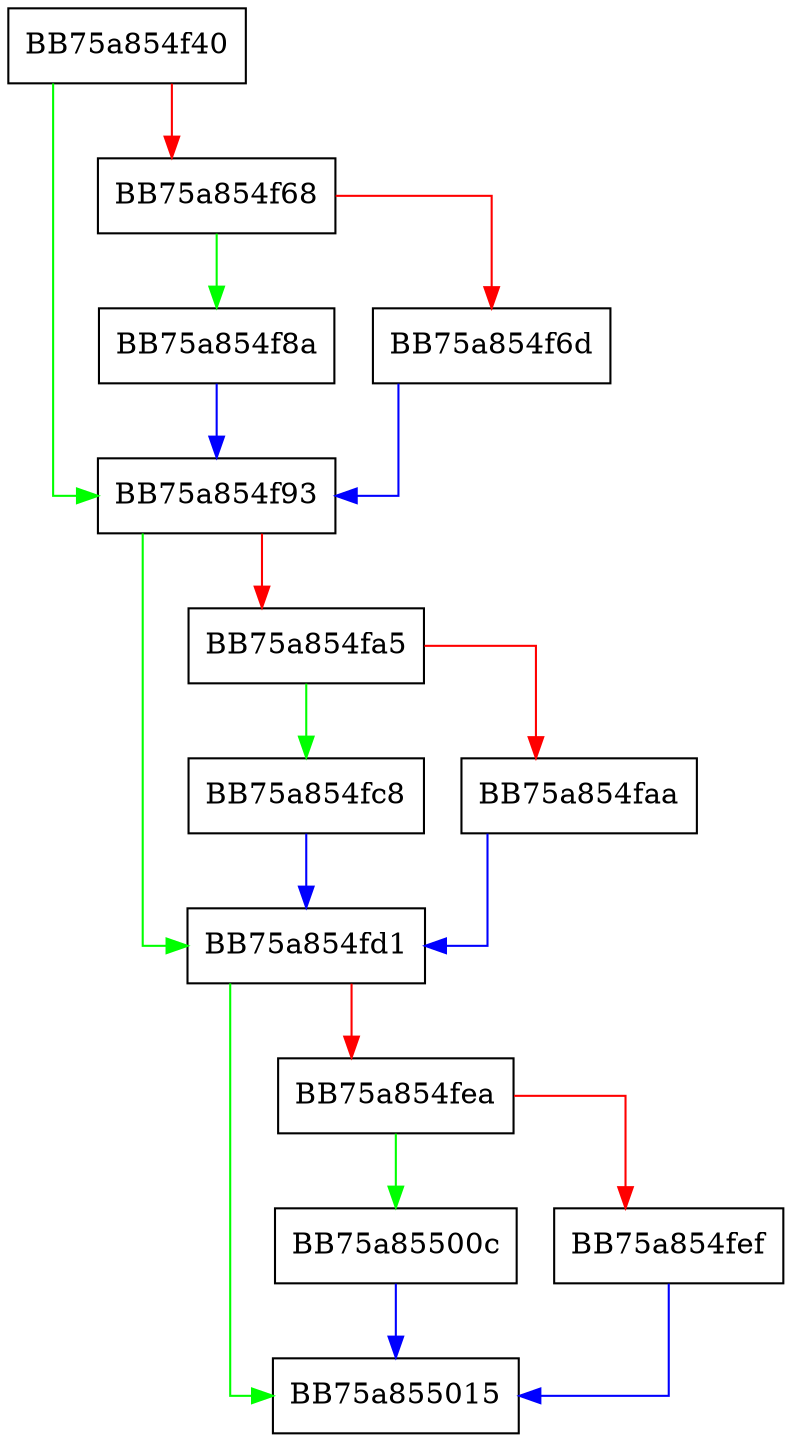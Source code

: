 digraph EtwAggCallbacks {
  node [shape="box"];
  graph [splines=ortho];
  BB75a854f40 -> BB75a854f93 [color="green"];
  BB75a854f40 -> BB75a854f68 [color="red"];
  BB75a854f68 -> BB75a854f8a [color="green"];
  BB75a854f68 -> BB75a854f6d [color="red"];
  BB75a854f6d -> BB75a854f93 [color="blue"];
  BB75a854f8a -> BB75a854f93 [color="blue"];
  BB75a854f93 -> BB75a854fd1 [color="green"];
  BB75a854f93 -> BB75a854fa5 [color="red"];
  BB75a854fa5 -> BB75a854fc8 [color="green"];
  BB75a854fa5 -> BB75a854faa [color="red"];
  BB75a854faa -> BB75a854fd1 [color="blue"];
  BB75a854fc8 -> BB75a854fd1 [color="blue"];
  BB75a854fd1 -> BB75a855015 [color="green"];
  BB75a854fd1 -> BB75a854fea [color="red"];
  BB75a854fea -> BB75a85500c [color="green"];
  BB75a854fea -> BB75a854fef [color="red"];
  BB75a854fef -> BB75a855015 [color="blue"];
  BB75a85500c -> BB75a855015 [color="blue"];
}